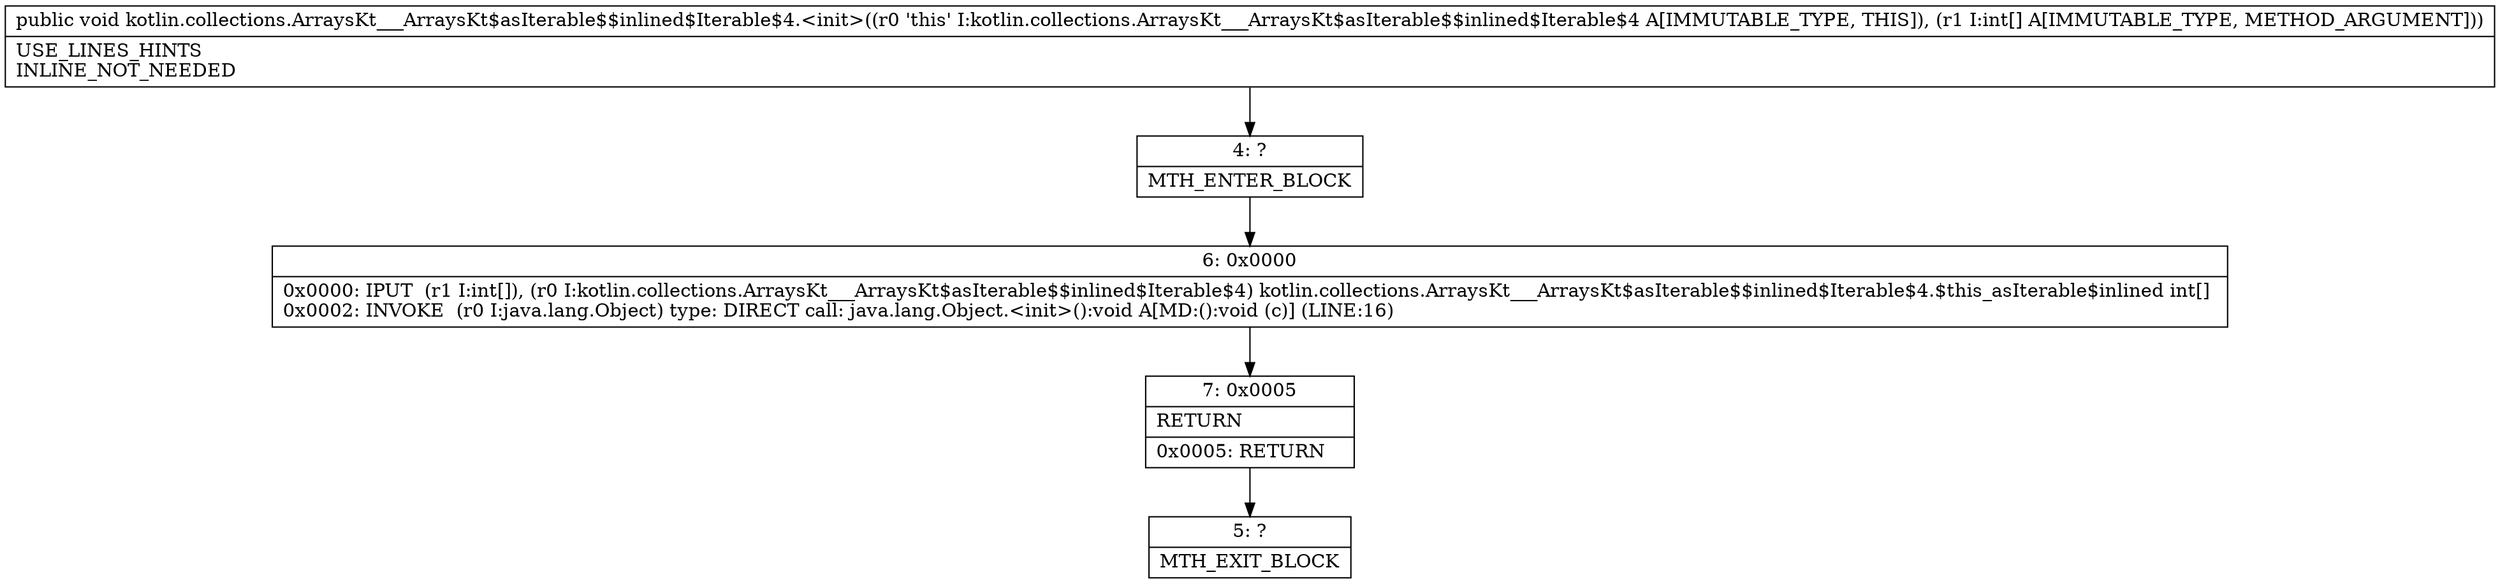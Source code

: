 digraph "CFG forkotlin.collections.ArraysKt___ArraysKt$asIterable$$inlined$Iterable$4.\<init\>([I)V" {
Node_4 [shape=record,label="{4\:\ ?|MTH_ENTER_BLOCK\l}"];
Node_6 [shape=record,label="{6\:\ 0x0000|0x0000: IPUT  (r1 I:int[]), (r0 I:kotlin.collections.ArraysKt___ArraysKt$asIterable$$inlined$Iterable$4) kotlin.collections.ArraysKt___ArraysKt$asIterable$$inlined$Iterable$4.$this_asIterable$inlined int[] \l0x0002: INVOKE  (r0 I:java.lang.Object) type: DIRECT call: java.lang.Object.\<init\>():void A[MD:():void (c)] (LINE:16)\l}"];
Node_7 [shape=record,label="{7\:\ 0x0005|RETURN\l|0x0005: RETURN   \l}"];
Node_5 [shape=record,label="{5\:\ ?|MTH_EXIT_BLOCK\l}"];
MethodNode[shape=record,label="{public void kotlin.collections.ArraysKt___ArraysKt$asIterable$$inlined$Iterable$4.\<init\>((r0 'this' I:kotlin.collections.ArraysKt___ArraysKt$asIterable$$inlined$Iterable$4 A[IMMUTABLE_TYPE, THIS]), (r1 I:int[] A[IMMUTABLE_TYPE, METHOD_ARGUMENT]))  | USE_LINES_HINTS\lINLINE_NOT_NEEDED\l}"];
MethodNode -> Node_4;Node_4 -> Node_6;
Node_6 -> Node_7;
Node_7 -> Node_5;
}

